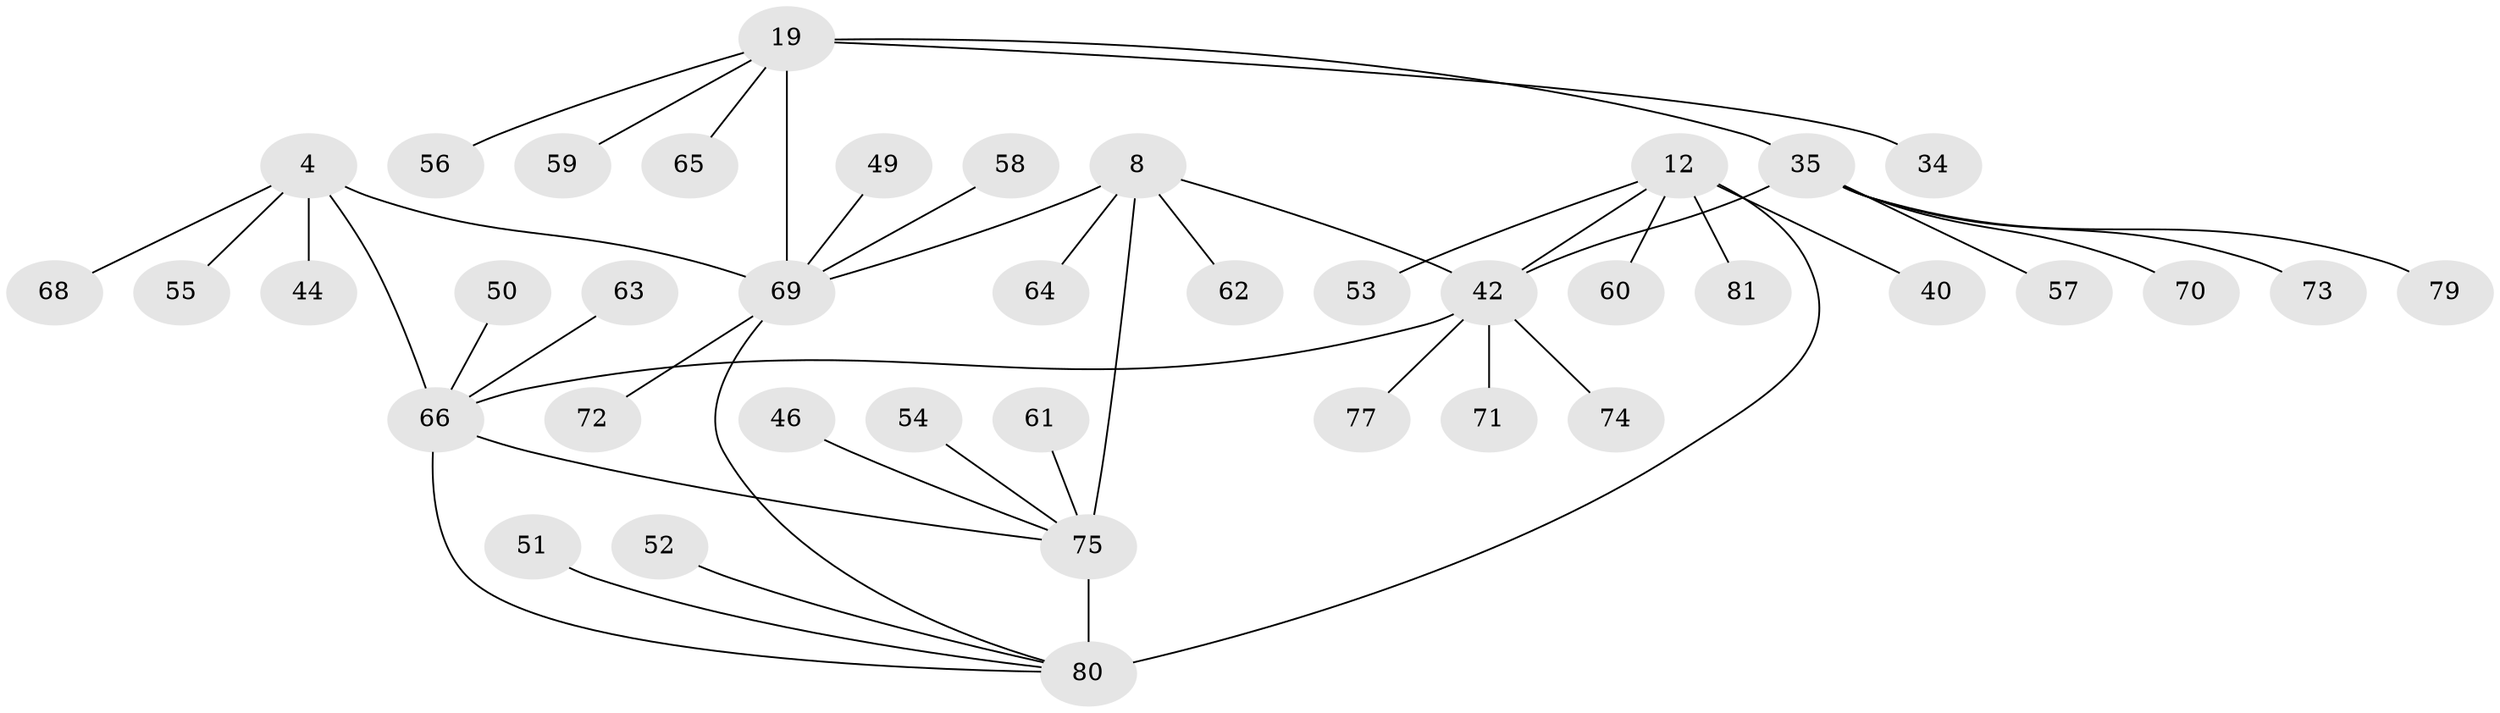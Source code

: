 // original degree distribution, {5: 0.07407407407407407, 7: 0.037037037037037035, 9: 0.012345679012345678, 6: 0.07407407407407407, 4: 0.012345679012345678, 10: 0.012345679012345678, 8: 0.024691358024691357, 3: 0.04938271604938271, 2: 0.1111111111111111, 1: 0.5925925925925926}
// Generated by graph-tools (version 1.1) at 2025/54/03/09/25 04:54:41]
// undirected, 40 vertices, 45 edges
graph export_dot {
graph [start="1"]
  node [color=gray90,style=filled];
  4 [super="+1"];
  8 [super="+5"];
  12 [super="+11"];
  19 [super="+17"];
  34;
  35 [super="+32"];
  40;
  42 [super="+27+16"];
  44;
  46;
  49;
  50;
  51;
  52;
  53;
  54;
  55 [super="+39"];
  56;
  57;
  58;
  59;
  60;
  61;
  62;
  63 [super="+31"];
  64 [super="+48"];
  65;
  66 [super="+3+24+38"];
  68 [super="+45"];
  69 [super="+43+36+41+47"];
  70 [super="+30"];
  71 [super="+67"];
  72;
  73 [super="+22"];
  74;
  75 [super="+7+26+28+29"];
  77;
  79 [super="+76"];
  80 [super="+10"];
  81 [super="+33+78"];
  4 -- 44;
  4 -- 55;
  4 -- 68;
  4 -- 69;
  4 -- 66 [weight=4];
  8 -- 62;
  8 -- 42;
  8 -- 64;
  8 -- 69;
  8 -- 75 [weight=4];
  12 -- 40;
  12 -- 42 [weight=2];
  12 -- 53;
  12 -- 60;
  12 -- 81;
  12 -- 80 [weight=4];
  19 -- 34;
  19 -- 56;
  19 -- 65;
  19 -- 59;
  19 -- 69 [weight=4];
  19 -- 35;
  35 -- 70;
  35 -- 73;
  35 -- 42 [weight=4];
  35 -- 57;
  35 -- 79;
  42 -- 74;
  42 -- 77;
  42 -- 71;
  42 -- 66;
  46 -- 75;
  49 -- 69;
  50 -- 66;
  51 -- 80;
  52 -- 80;
  54 -- 75;
  58 -- 69;
  61 -- 75;
  63 -- 66;
  66 -- 75;
  66 -- 80;
  69 -- 72;
  69 -- 80;
  75 -- 80;
}
